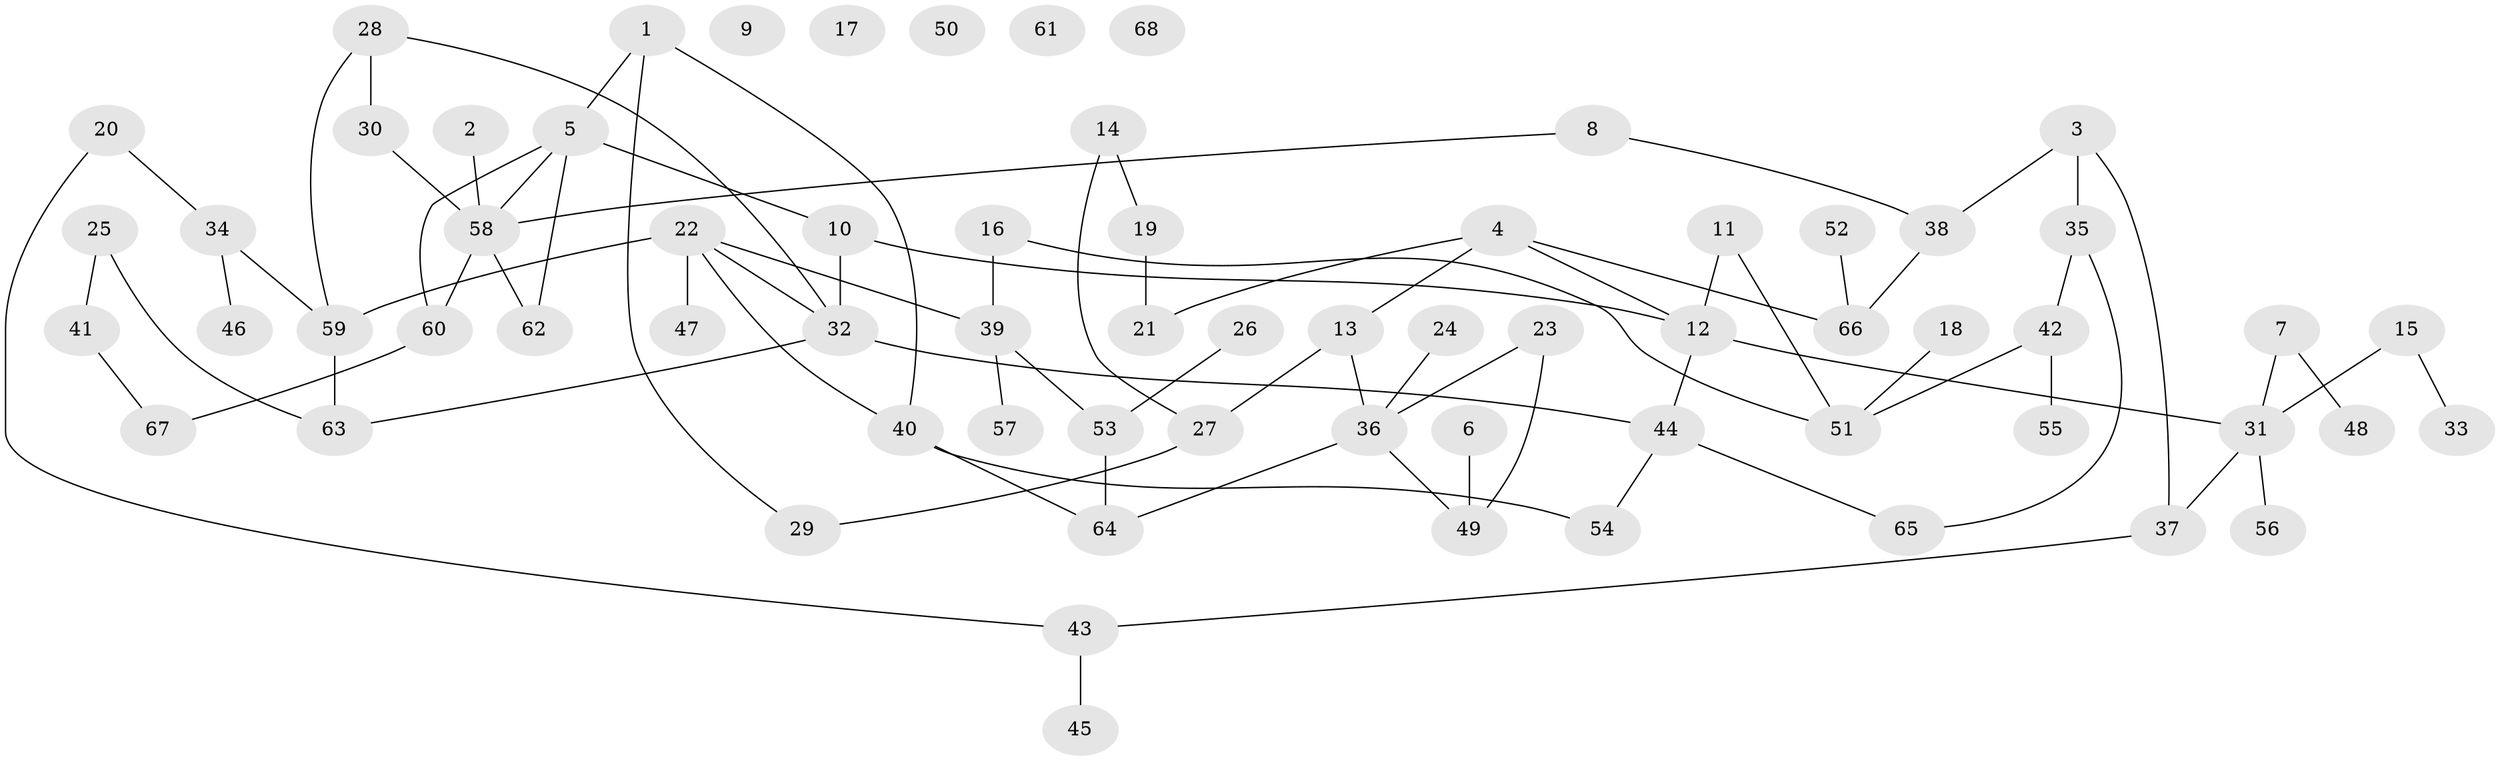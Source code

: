 // coarse degree distribution, {0: 0.25, 1: 0.4, 3: 0.2, 5: 0.1, 6: 0.05}
// Generated by graph-tools (version 1.1) at 2025/43/03/04/25 21:43:26]
// undirected, 68 vertices, 82 edges
graph export_dot {
graph [start="1"]
  node [color=gray90,style=filled];
  1;
  2;
  3;
  4;
  5;
  6;
  7;
  8;
  9;
  10;
  11;
  12;
  13;
  14;
  15;
  16;
  17;
  18;
  19;
  20;
  21;
  22;
  23;
  24;
  25;
  26;
  27;
  28;
  29;
  30;
  31;
  32;
  33;
  34;
  35;
  36;
  37;
  38;
  39;
  40;
  41;
  42;
  43;
  44;
  45;
  46;
  47;
  48;
  49;
  50;
  51;
  52;
  53;
  54;
  55;
  56;
  57;
  58;
  59;
  60;
  61;
  62;
  63;
  64;
  65;
  66;
  67;
  68;
  1 -- 5;
  1 -- 29;
  1 -- 40;
  2 -- 58;
  3 -- 35;
  3 -- 37;
  3 -- 38;
  4 -- 12;
  4 -- 13;
  4 -- 21;
  4 -- 66;
  5 -- 10;
  5 -- 58;
  5 -- 60;
  5 -- 62;
  6 -- 49;
  7 -- 31;
  7 -- 48;
  8 -- 38;
  8 -- 58;
  10 -- 12;
  10 -- 32;
  11 -- 12;
  11 -- 51;
  12 -- 31;
  12 -- 44;
  13 -- 27;
  13 -- 36;
  14 -- 19;
  14 -- 27;
  15 -- 31;
  15 -- 33;
  16 -- 39;
  16 -- 51;
  18 -- 51;
  19 -- 21;
  20 -- 34;
  20 -- 43;
  22 -- 32;
  22 -- 39;
  22 -- 40;
  22 -- 47;
  22 -- 59;
  23 -- 36;
  23 -- 49;
  24 -- 36;
  25 -- 41;
  25 -- 63;
  26 -- 53;
  27 -- 29;
  28 -- 30;
  28 -- 32;
  28 -- 59;
  30 -- 58;
  31 -- 37;
  31 -- 56;
  32 -- 44;
  32 -- 63;
  34 -- 46;
  34 -- 59;
  35 -- 42;
  35 -- 65;
  36 -- 49;
  36 -- 64;
  37 -- 43;
  38 -- 66;
  39 -- 53;
  39 -- 57;
  40 -- 54;
  40 -- 64;
  41 -- 67;
  42 -- 51;
  42 -- 55;
  43 -- 45;
  44 -- 54;
  44 -- 65;
  52 -- 66;
  53 -- 64;
  58 -- 60;
  58 -- 62;
  59 -- 63;
  60 -- 67;
}
